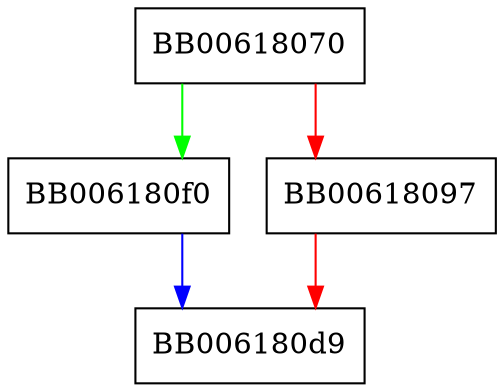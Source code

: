 digraph PEM_read_PUBKEY {
  node [shape="box"];
  graph [splines=ortho];
  BB00618070 -> BB006180f0 [color="green"];
  BB00618070 -> BB00618097 [color="red"];
  BB00618097 -> BB006180d9 [color="red"];
  BB006180f0 -> BB006180d9 [color="blue"];
}
